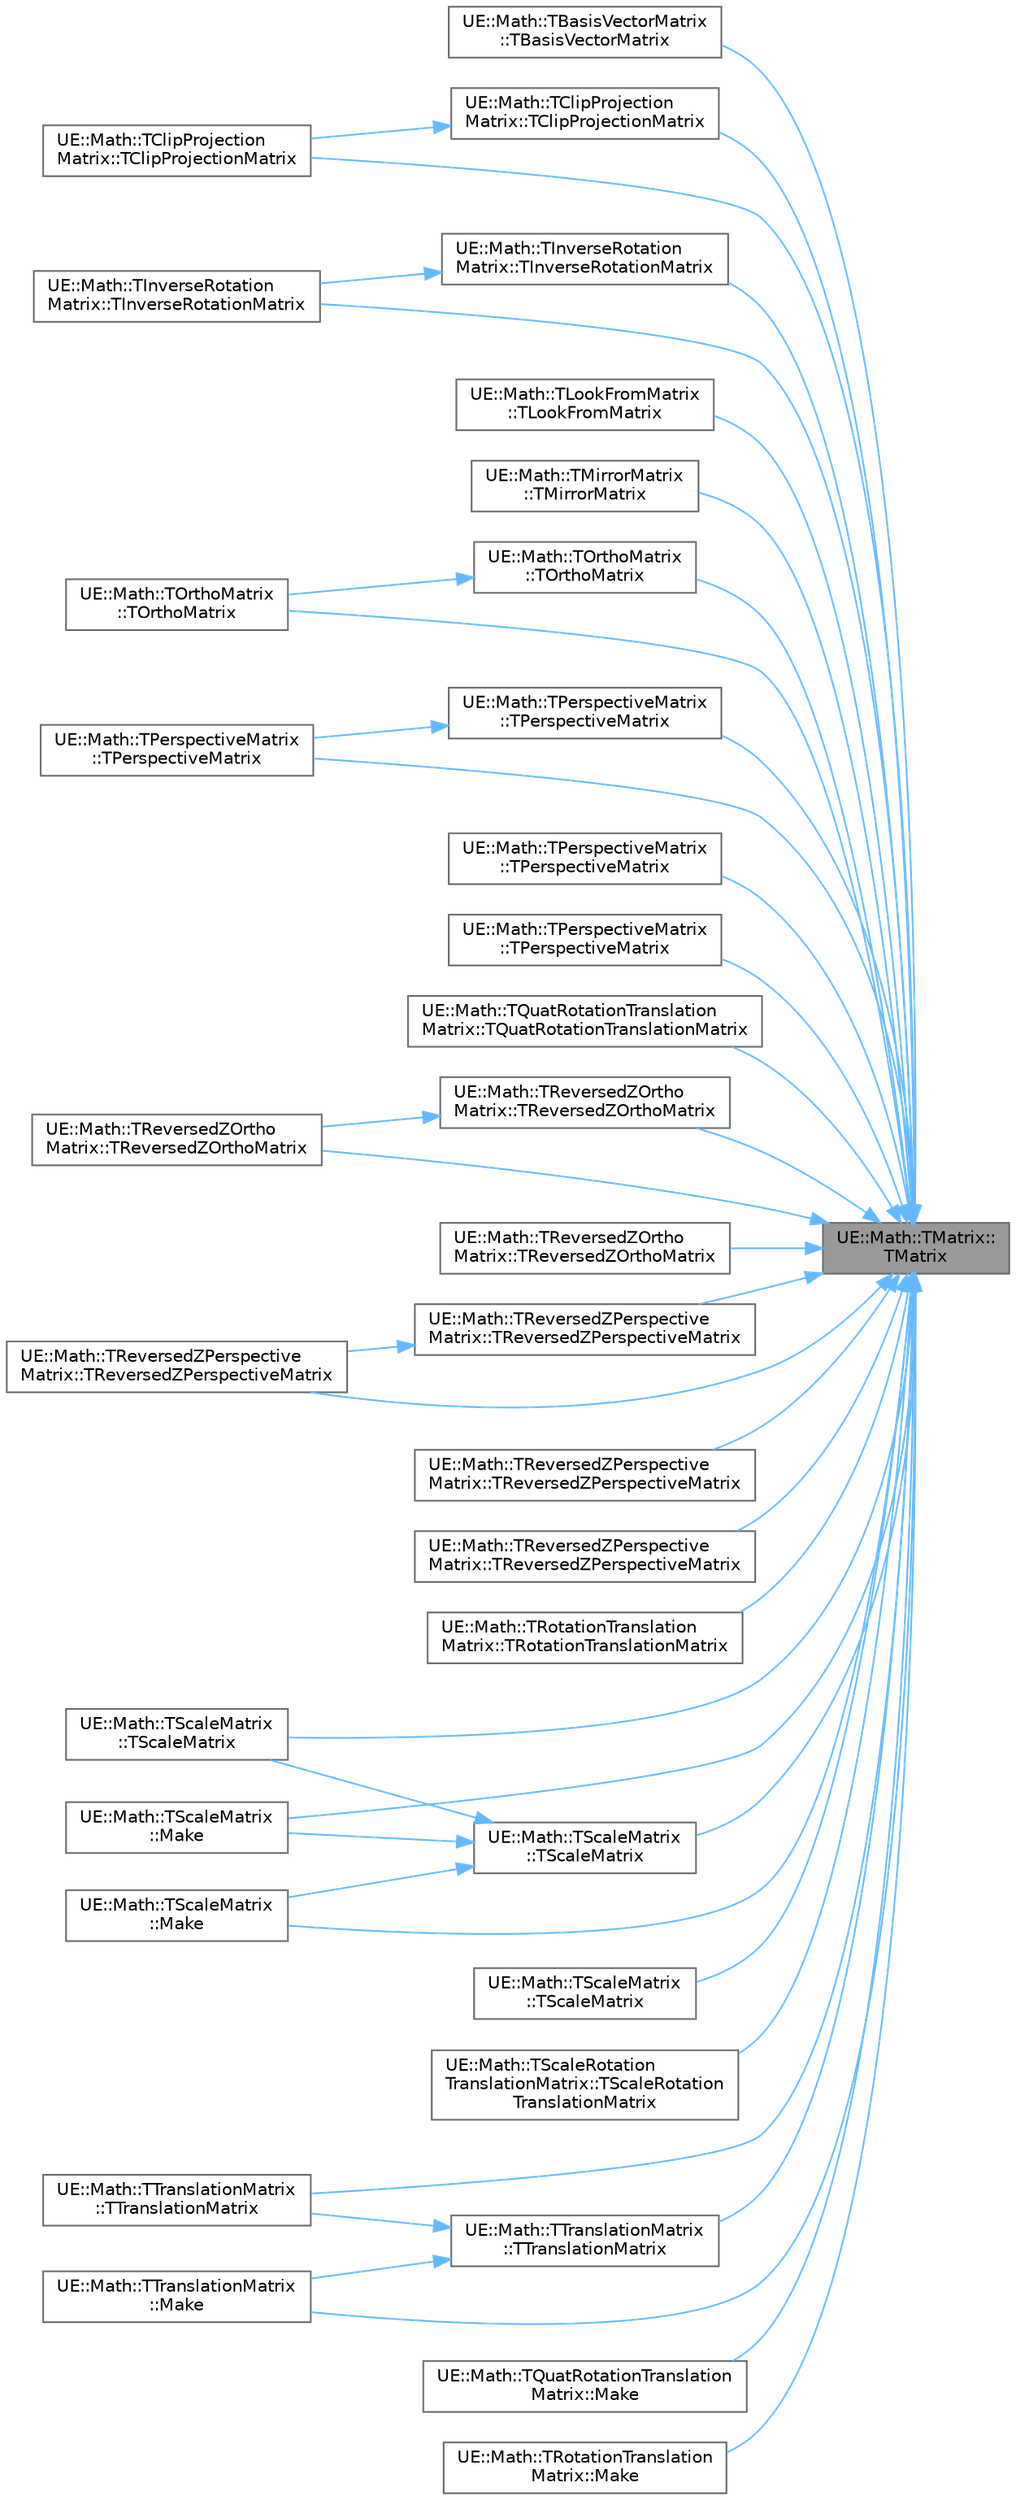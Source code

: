 digraph "UE::Math::TMatrix::TMatrix"
{
 // INTERACTIVE_SVG=YES
 // LATEX_PDF_SIZE
  bgcolor="transparent";
  edge [fontname=Helvetica,fontsize=10,labelfontname=Helvetica,labelfontsize=10];
  node [fontname=Helvetica,fontsize=10,shape=box,height=0.2,width=0.4];
  rankdir="RL";
  Node1 [id="Node000001",label="UE::Math::TMatrix::\lTMatrix",height=0.2,width=0.4,color="gray40", fillcolor="grey60", style="filled", fontcolor="black",tooltip=" "];
  Node1 -> Node2 [id="edge1_Node000001_Node000002",dir="back",color="steelblue1",style="solid",tooltip=" "];
  Node2 [id="Node000002",label="UE::Math::TBasisVectorMatrix\l::TBasisVectorMatrix",height=0.2,width=0.4,color="grey40", fillcolor="white", style="filled",URL="$d9/d97/structUE_1_1Math_1_1TBasisVectorMatrix.html#aad839b6a36fe75eea6481e900c8c6bea",tooltip=" "];
  Node1 -> Node3 [id="edge2_Node000001_Node000003",dir="back",color="steelblue1",style="solid",tooltip=" "];
  Node3 [id="Node000003",label="UE::Math::TClipProjection\lMatrix::TClipProjectionMatrix",height=0.2,width=0.4,color="grey40", fillcolor="white", style="filled",URL="$d0/d51/structUE_1_1Math_1_1TClipProjectionMatrix.html#ac2ba4c43967d82af5487bf499724f2ed",tooltip=" "];
  Node1 -> Node4 [id="edge3_Node000001_Node000004",dir="back",color="steelblue1",style="solid",tooltip=" "];
  Node4 [id="Node000004",label="UE::Math::TClipProjection\lMatrix::TClipProjectionMatrix",height=0.2,width=0.4,color="grey40", fillcolor="white", style="filled",URL="$d0/d51/structUE_1_1Math_1_1TClipProjectionMatrix.html#af8f8d47169252ac7d61e476fb3beb651",tooltip="Constructor."];
  Node4 -> Node3 [id="edge4_Node000004_Node000003",dir="back",color="steelblue1",style="solid",tooltip=" "];
  Node1 -> Node5 [id="edge5_Node000001_Node000005",dir="back",color="steelblue1",style="solid",tooltip=" "];
  Node5 [id="Node000005",label="UE::Math::TInverseRotation\lMatrix::TInverseRotationMatrix",height=0.2,width=0.4,color="grey40", fillcolor="white", style="filled",URL="$d9/de4/structUE_1_1Math_1_1TInverseRotationMatrix.html#a8e04d588bb77acd236a70e3278d65c8a",tooltip=" "];
  Node1 -> Node6 [id="edge6_Node000001_Node000006",dir="back",color="steelblue1",style="solid",tooltip=" "];
  Node6 [id="Node000006",label="UE::Math::TInverseRotation\lMatrix::TInverseRotationMatrix",height=0.2,width=0.4,color="grey40", fillcolor="white", style="filled",URL="$d9/de4/structUE_1_1Math_1_1TInverseRotationMatrix.html#a03ede35825e4360ba199e2f1e5e8179a",tooltip="Constructor."];
  Node6 -> Node5 [id="edge7_Node000006_Node000005",dir="back",color="steelblue1",style="solid",tooltip=" "];
  Node1 -> Node7 [id="edge8_Node000001_Node000007",dir="back",color="steelblue1",style="solid",tooltip=" "];
  Node7 [id="Node000007",label="UE::Math::TLookFromMatrix\l::TLookFromMatrix",height=0.2,width=0.4,color="grey40", fillcolor="white", style="filled",URL="$da/d01/structUE_1_1Math_1_1TLookFromMatrix.html#a554dbecafc904784e8f1df0da9920fd1",tooltip=" "];
  Node1 -> Node8 [id="edge9_Node000001_Node000008",dir="back",color="steelblue1",style="solid",tooltip=" "];
  Node8 [id="Node000008",label="UE::Math::TMirrorMatrix\l::TMirrorMatrix",height=0.2,width=0.4,color="grey40", fillcolor="white", style="filled",URL="$d5/d91/structUE_1_1Math_1_1TMirrorMatrix.html#a2f43e96a81c416d7f5036c0b15def2b7",tooltip=" "];
  Node1 -> Node9 [id="edge10_Node000001_Node000009",dir="back",color="steelblue1",style="solid",tooltip=" "];
  Node9 [id="Node000009",label="UE::Math::TOrthoMatrix\l::TOrthoMatrix",height=0.2,width=0.4,color="grey40", fillcolor="white", style="filled",URL="$dd/de0/structUE_1_1Math_1_1TOrthoMatrix.html#a01923eb1468dd00925617b39a679155e",tooltip=" "];
  Node1 -> Node10 [id="edge11_Node000001_Node000010",dir="back",color="steelblue1",style="solid",tooltip=" "];
  Node10 [id="Node000010",label="UE::Math::TOrthoMatrix\l::TOrthoMatrix",height=0.2,width=0.4,color="grey40", fillcolor="white", style="filled",URL="$dd/de0/structUE_1_1Math_1_1TOrthoMatrix.html#a7cf331e1f849257bf252de4f32c9756a",tooltip="Constructor."];
  Node10 -> Node9 [id="edge12_Node000010_Node000009",dir="back",color="steelblue1",style="solid",tooltip=" "];
  Node1 -> Node11 [id="edge13_Node000001_Node000011",dir="back",color="steelblue1",style="solid",tooltip=" "];
  Node11 [id="Node000011",label="UE::Math::TPerspectiveMatrix\l::TPerspectiveMatrix",height=0.2,width=0.4,color="grey40", fillcolor="white", style="filled",URL="$d2/d3b/structUE_1_1Math_1_1TPerspectiveMatrix.html#ab8aa304c3358349d41c85f1488cbc064",tooltip=" "];
  Node1 -> Node12 [id="edge14_Node000001_Node000012",dir="back",color="steelblue1",style="solid",tooltip=" "];
  Node12 [id="Node000012",label="UE::Math::TPerspectiveMatrix\l::TPerspectiveMatrix",height=0.2,width=0.4,color="grey40", fillcolor="white", style="filled",URL="$d2/d3b/structUE_1_1Math_1_1TPerspectiveMatrix.html#a023254490ec990fdc3b76e354a2156c2",tooltip="Constructor."];
  Node1 -> Node13 [id="edge15_Node000001_Node000013",dir="back",color="steelblue1",style="solid",tooltip=" "];
  Node13 [id="Node000013",label="UE::Math::TPerspectiveMatrix\l::TPerspectiveMatrix",height=0.2,width=0.4,color="grey40", fillcolor="white", style="filled",URL="$d2/d3b/structUE_1_1Math_1_1TPerspectiveMatrix.html#a09d9849e4a840b19d31d02e1e77e1ef8",tooltip="Constructor."];
  Node1 -> Node14 [id="edge16_Node000001_Node000014",dir="back",color="steelblue1",style="solid",tooltip=" "];
  Node14 [id="Node000014",label="UE::Math::TPerspectiveMatrix\l::TPerspectiveMatrix",height=0.2,width=0.4,color="grey40", fillcolor="white", style="filled",URL="$d2/d3b/structUE_1_1Math_1_1TPerspectiveMatrix.html#abac50437f1dec64b4ecfd8833ebc3039",tooltip="Constructor."];
  Node14 -> Node11 [id="edge17_Node000014_Node000011",dir="back",color="steelblue1",style="solid",tooltip=" "];
  Node1 -> Node15 [id="edge18_Node000001_Node000015",dir="back",color="steelblue1",style="solid",tooltip=" "];
  Node15 [id="Node000015",label="UE::Math::TQuatRotationTranslation\lMatrix::TQuatRotationTranslationMatrix",height=0.2,width=0.4,color="grey40", fillcolor="white", style="filled",URL="$d0/d15/structUE_1_1Math_1_1TQuatRotationTranslationMatrix.html#aad845654afcde78b1cd9e4cf215a1c00",tooltip=" "];
  Node1 -> Node16 [id="edge19_Node000001_Node000016",dir="back",color="steelblue1",style="solid",tooltip=" "];
  Node16 [id="Node000016",label="UE::Math::TReversedZOrtho\lMatrix::TReversedZOrthoMatrix",height=0.2,width=0.4,color="grey40", fillcolor="white", style="filled",URL="$da/d47/structUE_1_1Math_1_1TReversedZOrthoMatrix.html#a6bdcda88643aedecc7e664b4c98b4ab1",tooltip=" "];
  Node1 -> Node17 [id="edge20_Node000001_Node000017",dir="back",color="steelblue1",style="solid",tooltip=" "];
  Node17 [id="Node000017",label="UE::Math::TReversedZOrtho\lMatrix::TReversedZOrthoMatrix",height=0.2,width=0.4,color="grey40", fillcolor="white", style="filled",URL="$da/d47/structUE_1_1Math_1_1TReversedZOrthoMatrix.html#a0adcc681e7ff45c2e271f6aaedcf7a6a",tooltip=" "];
  Node1 -> Node18 [id="edge21_Node000001_Node000018",dir="back",color="steelblue1",style="solid",tooltip=" "];
  Node18 [id="Node000018",label="UE::Math::TReversedZOrtho\lMatrix::TReversedZOrthoMatrix",height=0.2,width=0.4,color="grey40", fillcolor="white", style="filled",URL="$da/d47/structUE_1_1Math_1_1TReversedZOrthoMatrix.html#a8c714773c05a8b07c561580f18762553",tooltip=" "];
  Node18 -> Node16 [id="edge22_Node000018_Node000016",dir="back",color="steelblue1",style="solid",tooltip=" "];
  Node1 -> Node19 [id="edge23_Node000001_Node000019",dir="back",color="steelblue1",style="solid",tooltip=" "];
  Node19 [id="Node000019",label="UE::Math::TReversedZPerspective\lMatrix::TReversedZPerspectiveMatrix",height=0.2,width=0.4,color="grey40", fillcolor="white", style="filled",URL="$d9/d6a/structUE_1_1Math_1_1TReversedZPerspectiveMatrix.html#a9c905365cbac42147d315dc4cd1dc586",tooltip=" "];
  Node1 -> Node20 [id="edge24_Node000001_Node000020",dir="back",color="steelblue1",style="solid",tooltip=" "];
  Node20 [id="Node000020",label="UE::Math::TReversedZPerspective\lMatrix::TReversedZPerspectiveMatrix",height=0.2,width=0.4,color="grey40", fillcolor="white", style="filled",URL="$d9/d6a/structUE_1_1Math_1_1TReversedZPerspectiveMatrix.html#a861cbb27a6f3efd05aaea3144130efc2",tooltip=" "];
  Node1 -> Node21 [id="edge25_Node000001_Node000021",dir="back",color="steelblue1",style="solid",tooltip=" "];
  Node21 [id="Node000021",label="UE::Math::TReversedZPerspective\lMatrix::TReversedZPerspectiveMatrix",height=0.2,width=0.4,color="grey40", fillcolor="white", style="filled",URL="$d9/d6a/structUE_1_1Math_1_1TReversedZPerspectiveMatrix.html#ad92c22567a7c432bd804ebd4044d1aba",tooltip=" "];
  Node1 -> Node22 [id="edge26_Node000001_Node000022",dir="back",color="steelblue1",style="solid",tooltip=" "];
  Node22 [id="Node000022",label="UE::Math::TReversedZPerspective\lMatrix::TReversedZPerspectiveMatrix",height=0.2,width=0.4,color="grey40", fillcolor="white", style="filled",URL="$d9/d6a/structUE_1_1Math_1_1TReversedZPerspectiveMatrix.html#a146a0102bf6fd5db7dc55b72eb9a2a12",tooltip=" "];
  Node22 -> Node19 [id="edge27_Node000022_Node000019",dir="back",color="steelblue1",style="solid",tooltip=" "];
  Node1 -> Node23 [id="edge28_Node000001_Node000023",dir="back",color="steelblue1",style="solid",tooltip=" "];
  Node23 [id="Node000023",label="UE::Math::TRotationTranslation\lMatrix::TRotationTranslationMatrix",height=0.2,width=0.4,color="grey40", fillcolor="white", style="filled",URL="$d2/dd4/structUE_1_1Math_1_1TRotationTranslationMatrix.html#a46611f5a4f6c52f74a452e9e4d65d687",tooltip=" "];
  Node1 -> Node24 [id="edge29_Node000001_Node000024",dir="back",color="steelblue1",style="solid",tooltip=" "];
  Node24 [id="Node000024",label="UE::Math::TScaleMatrix\l::TScaleMatrix",height=0.2,width=0.4,color="grey40", fillcolor="white", style="filled",URL="$dd/dc5/structUE_1_1Math_1_1TScaleMatrix.html#a6802d1e44f8c190cb7703625f90f2a4b",tooltip=" "];
  Node1 -> Node25 [id="edge30_Node000001_Node000025",dir="back",color="steelblue1",style="solid",tooltip=" "];
  Node25 [id="Node000025",label="UE::Math::TScaleMatrix\l::TScaleMatrix",height=0.2,width=0.4,color="grey40", fillcolor="white", style="filled",URL="$dd/dc5/structUE_1_1Math_1_1TScaleMatrix.html#a2d334a0fdd3fb2715357e7031870e38e",tooltip=" "];
  Node1 -> Node26 [id="edge31_Node000001_Node000026",dir="back",color="steelblue1",style="solid",tooltip=" "];
  Node26 [id="Node000026",label="UE::Math::TScaleMatrix\l::TScaleMatrix",height=0.2,width=0.4,color="grey40", fillcolor="white", style="filled",URL="$dd/dc5/structUE_1_1Math_1_1TScaleMatrix.html#a3901ab030bf95dc2855bc8a1356f9b71",tooltip=" "];
  Node26 -> Node24 [id="edge32_Node000026_Node000024",dir="back",color="steelblue1",style="solid",tooltip=" "];
  Node26 -> Node27 [id="edge33_Node000026_Node000027",dir="back",color="steelblue1",style="solid",tooltip=" "];
  Node27 [id="Node000027",label="UE::Math::TScaleMatrix\l::Make",height=0.2,width=0.4,color="grey40", fillcolor="white", style="filled",URL="$dd/dc5/structUE_1_1Math_1_1TScaleMatrix.html#a0f1206fadbebb897da2d444396427d70",tooltip="Matrix factory."];
  Node26 -> Node28 [id="edge34_Node000026_Node000028",dir="back",color="steelblue1",style="solid",tooltip=" "];
  Node28 [id="Node000028",label="UE::Math::TScaleMatrix\l::Make",height=0.2,width=0.4,color="grey40", fillcolor="white", style="filled",URL="$dd/dc5/structUE_1_1Math_1_1TScaleMatrix.html#ab2462df16ae482edde84df7abbebbce4",tooltip="Matrix factory."];
  Node1 -> Node29 [id="edge35_Node000001_Node000029",dir="back",color="steelblue1",style="solid",tooltip=" "];
  Node29 [id="Node000029",label="UE::Math::TScaleRotation\lTranslationMatrix::TScaleRotation\lTranslationMatrix",height=0.2,width=0.4,color="grey40", fillcolor="white", style="filled",URL="$df/d88/structUE_1_1Math_1_1TScaleRotationTranslationMatrix.html#a2d3b6878afa15ff4970abf0fccb6558b",tooltip=" "];
  Node1 -> Node30 [id="edge36_Node000001_Node000030",dir="back",color="steelblue1",style="solid",tooltip=" "];
  Node30 [id="Node000030",label="UE::Math::TTranslationMatrix\l::TTranslationMatrix",height=0.2,width=0.4,color="grey40", fillcolor="white", style="filled",URL="$d9/d2f/structUE_1_1Math_1_1TTranslationMatrix.html#a41bd29e9ba71ed25e9c424de384b1bf0",tooltip=" "];
  Node1 -> Node31 [id="edge37_Node000001_Node000031",dir="back",color="steelblue1",style="solid",tooltip=" "];
  Node31 [id="Node000031",label="UE::Math::TTranslationMatrix\l::TTranslationMatrix",height=0.2,width=0.4,color="grey40", fillcolor="white", style="filled",URL="$d9/d2f/structUE_1_1Math_1_1TTranslationMatrix.html#a41df63d56fdab6fbd3719d0be833188e",tooltip="Constructor translation matrix based on given vector."];
  Node31 -> Node30 [id="edge38_Node000031_Node000030",dir="back",color="steelblue1",style="solid",tooltip=" "];
  Node31 -> Node32 [id="edge39_Node000031_Node000032",dir="back",color="steelblue1",style="solid",tooltip=" "];
  Node32 [id="Node000032",label="UE::Math::TTranslationMatrix\l::Make",height=0.2,width=0.4,color="grey40", fillcolor="white", style="filled",URL="$d9/d2f/structUE_1_1Math_1_1TTranslationMatrix.html#a9484e1d3214d6caebcc595ae31e5c76e",tooltip="Matrix factory."];
  Node1 -> Node33 [id="edge40_Node000001_Node000033",dir="back",color="steelblue1",style="solid",tooltip=" "];
  Node33 [id="Node000033",label="UE::Math::TQuatRotationTranslation\lMatrix::Make",height=0.2,width=0.4,color="grey40", fillcolor="white", style="filled",URL="$d0/d15/structUE_1_1Math_1_1TQuatRotationTranslationMatrix.html#aa598f278f546077f16042b093bb84173",tooltip="Matrix factory."];
  Node1 -> Node34 [id="edge41_Node000001_Node000034",dir="back",color="steelblue1",style="solid",tooltip=" "];
  Node34 [id="Node000034",label="UE::Math::TRotationTranslation\lMatrix::Make",height=0.2,width=0.4,color="grey40", fillcolor="white", style="filled",URL="$d2/dd4/structUE_1_1Math_1_1TRotationTranslationMatrix.html#af66b3ae9237189c4c1b43fc4b103c412",tooltip="Matrix factory."];
  Node1 -> Node27 [id="edge42_Node000001_Node000027",dir="back",color="steelblue1",style="solid",tooltip=" "];
  Node1 -> Node28 [id="edge43_Node000001_Node000028",dir="back",color="steelblue1",style="solid",tooltip=" "];
  Node1 -> Node32 [id="edge44_Node000001_Node000032",dir="back",color="steelblue1",style="solid",tooltip=" "];
}
